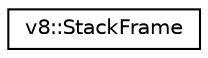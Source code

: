 digraph "Graphical Class Hierarchy"
{
  edge [fontname="Helvetica",fontsize="10",labelfontname="Helvetica",labelfontsize="10"];
  node [fontname="Helvetica",fontsize="10",shape=record];
  rankdir="LR";
  Node1 [label="v8::StackFrame",height=0.2,width=0.4,color="black", fillcolor="white", style="filled",URL="$classv8_1_1StackFrame.html"];
}
